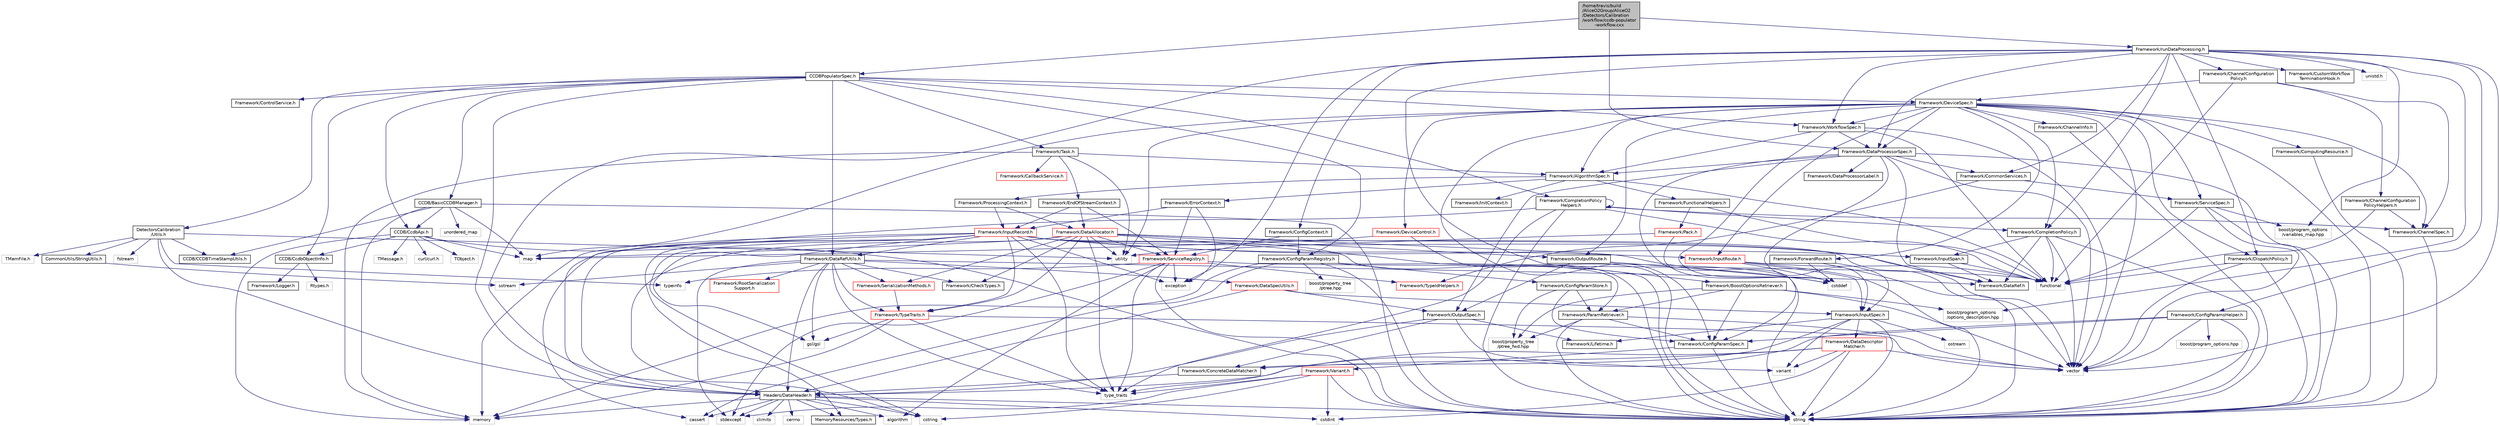digraph "/home/travis/build/AliceO2Group/AliceO2/Detectors/Calibration/workflow/ccdb-populator-workflow.cxx"
{
 // INTERACTIVE_SVG=YES
  bgcolor="transparent";
  edge [fontname="Helvetica",fontsize="10",labelfontname="Helvetica",labelfontsize="10"];
  node [fontname="Helvetica",fontsize="10",shape=record];
  Node0 [label="/home/travis/build\l/AliceO2Group/AliceO2\l/Detectors/Calibration\l/workflow/ccdb-populator\l-workflow.cxx",height=0.2,width=0.4,color="black", fillcolor="grey75", style="filled", fontcolor="black"];
  Node0 -> Node1 [color="midnightblue",fontsize="10",style="solid",fontname="Helvetica"];
  Node1 [label="Framework/DataProcessorSpec.h",height=0.2,width=0.4,color="black",URL="$d0/df4/DataProcessorSpec_8h.html"];
  Node1 -> Node2 [color="midnightblue",fontsize="10",style="solid",fontname="Helvetica"];
  Node2 [label="Framework/AlgorithmSpec.h",height=0.2,width=0.4,color="black",URL="$d0/d14/AlgorithmSpec_8h.html"];
  Node2 -> Node3 [color="midnightblue",fontsize="10",style="solid",fontname="Helvetica"];
  Node3 [label="Framework/ProcessingContext.h",height=0.2,width=0.4,color="black",URL="$de/d6a/ProcessingContext_8h.html"];
  Node3 -> Node4 [color="midnightblue",fontsize="10",style="solid",fontname="Helvetica"];
  Node4 [label="Framework/InputRecord.h",height=0.2,width=0.4,color="red",URL="$d6/d5c/InputRecord_8h.html"];
  Node4 -> Node5 [color="midnightblue",fontsize="10",style="solid",fontname="Helvetica"];
  Node5 [label="Framework/DataRef.h",height=0.2,width=0.4,color="black",URL="$d5/dfb/DataRef_8h.html"];
  Node4 -> Node6 [color="midnightblue",fontsize="10",style="solid",fontname="Helvetica"];
  Node6 [label="Framework/DataRefUtils.h",height=0.2,width=0.4,color="black",URL="$d5/db8/DataRefUtils_8h.html"];
  Node6 -> Node5 [color="midnightblue",fontsize="10",style="solid",fontname="Helvetica"];
  Node6 -> Node7 [color="midnightblue",fontsize="10",style="solid",fontname="Helvetica"];
  Node7 [label="Framework/RootSerialization\lSupport.h",height=0.2,width=0.4,color="red",URL="$db/dff/RootSerializationSupport_8h.html"];
  Node6 -> Node20 [color="midnightblue",fontsize="10",style="solid",fontname="Helvetica"];
  Node20 [label="Framework/SerializationMethods.h",height=0.2,width=0.4,color="red",URL="$d1/d53/SerializationMethods_8h.html",tooltip="Type wrappers for enfording a specific serialization method. "];
  Node20 -> Node21 [color="midnightblue",fontsize="10",style="solid",fontname="Helvetica"];
  Node21 [label="Framework/TypeTraits.h",height=0.2,width=0.4,color="red",URL="$d0/d95/TypeTraits_8h.html"];
  Node21 -> Node22 [color="midnightblue",fontsize="10",style="solid",fontname="Helvetica"];
  Node22 [label="type_traits",height=0.2,width=0.4,color="grey75"];
  Node21 -> Node23 [color="midnightblue",fontsize="10",style="solid",fontname="Helvetica"];
  Node23 [label="vector",height=0.2,width=0.4,color="grey75"];
  Node21 -> Node16 [color="midnightblue",fontsize="10",style="solid",fontname="Helvetica"];
  Node16 [label="memory",height=0.2,width=0.4,color="grey75"];
  Node21 -> Node27 [color="midnightblue",fontsize="10",style="solid",fontname="Helvetica"];
  Node27 [label="gsl/gsl",height=0.2,width=0.4,color="grey75"];
  Node6 -> Node42 [color="midnightblue",fontsize="10",style="solid",fontname="Helvetica"];
  Node42 [label="Framework/DataSpecUtils.h",height=0.2,width=0.4,color="red",URL="$d6/d68/DataSpecUtils_8h.html"];
  Node42 -> Node43 [color="midnightblue",fontsize="10",style="solid",fontname="Helvetica"];
  Node43 [label="Framework/OutputSpec.h",height=0.2,width=0.4,color="black",URL="$db/d2d/OutputSpec_8h.html"];
  Node43 -> Node44 [color="midnightblue",fontsize="10",style="solid",fontname="Helvetica"];
  Node44 [label="Headers/DataHeader.h",height=0.2,width=0.4,color="black",URL="$dc/dcd/DataHeader_8h.html"];
  Node44 -> Node45 [color="midnightblue",fontsize="10",style="solid",fontname="Helvetica"];
  Node45 [label="cstdint",height=0.2,width=0.4,color="grey75"];
  Node44 -> Node16 [color="midnightblue",fontsize="10",style="solid",fontname="Helvetica"];
  Node44 -> Node46 [color="midnightblue",fontsize="10",style="solid",fontname="Helvetica"];
  Node46 [label="cassert",height=0.2,width=0.4,color="grey75"];
  Node44 -> Node47 [color="midnightblue",fontsize="10",style="solid",fontname="Helvetica"];
  Node47 [label="cstring",height=0.2,width=0.4,color="grey75"];
  Node44 -> Node48 [color="midnightblue",fontsize="10",style="solid",fontname="Helvetica"];
  Node48 [label="algorithm",height=0.2,width=0.4,color="grey75"];
  Node44 -> Node49 [color="midnightblue",fontsize="10",style="solid",fontname="Helvetica"];
  Node49 [label="stdexcept",height=0.2,width=0.4,color="grey75"];
  Node44 -> Node50 [color="midnightblue",fontsize="10",style="solid",fontname="Helvetica"];
  Node50 [label="string",height=0.2,width=0.4,color="grey75"];
  Node44 -> Node51 [color="midnightblue",fontsize="10",style="solid",fontname="Helvetica"];
  Node51 [label="climits",height=0.2,width=0.4,color="grey75"];
  Node44 -> Node18 [color="midnightblue",fontsize="10",style="solid",fontname="Helvetica"];
  Node18 [label="MemoryResources/Types.h",height=0.2,width=0.4,color="black",URL="$d7/df8/Types_8h.html"];
  Node44 -> Node52 [color="midnightblue",fontsize="10",style="solid",fontname="Helvetica"];
  Node52 [label="cerrno",height=0.2,width=0.4,color="grey75"];
  Node43 -> Node53 [color="midnightblue",fontsize="10",style="solid",fontname="Helvetica"];
  Node53 [label="Framework/Lifetime.h",height=0.2,width=0.4,color="black",URL="$dc/dca/Lifetime_8h.html"];
  Node43 -> Node54 [color="midnightblue",fontsize="10",style="solid",fontname="Helvetica"];
  Node54 [label="Framework/ConcreteDataMatcher.h",height=0.2,width=0.4,color="black",URL="$d0/d1b/ConcreteDataMatcher_8h.html"];
  Node54 -> Node44 [color="midnightblue",fontsize="10",style="solid",fontname="Helvetica"];
  Node43 -> Node55 [color="midnightblue",fontsize="10",style="solid",fontname="Helvetica"];
  Node55 [label="variant",height=0.2,width=0.4,color="grey75"];
  Node42 -> Node56 [color="midnightblue",fontsize="10",style="solid",fontname="Helvetica"];
  Node56 [label="Framework/InputSpec.h",height=0.2,width=0.4,color="black",URL="$d5/d3f/InputSpec_8h.html"];
  Node56 -> Node53 [color="midnightblue",fontsize="10",style="solid",fontname="Helvetica"];
  Node56 -> Node54 [color="midnightblue",fontsize="10",style="solid",fontname="Helvetica"];
  Node56 -> Node57 [color="midnightblue",fontsize="10",style="solid",fontname="Helvetica"];
  Node57 [label="Framework/DataDescriptor\lMatcher.h",height=0.2,width=0.4,color="red",URL="$d3/da3/DataDescriptorMatcher_8h.html"];
  Node57 -> Node54 [color="midnightblue",fontsize="10",style="solid",fontname="Helvetica"];
  Node57 -> Node44 [color="midnightblue",fontsize="10",style="solid",fontname="Helvetica"];
  Node57 -> Node45 [color="midnightblue",fontsize="10",style="solid",fontname="Helvetica"];
  Node57 -> Node50 [color="midnightblue",fontsize="10",style="solid",fontname="Helvetica"];
  Node57 -> Node55 [color="midnightblue",fontsize="10",style="solid",fontname="Helvetica"];
  Node57 -> Node23 [color="midnightblue",fontsize="10",style="solid",fontname="Helvetica"];
  Node56 -> Node50 [color="midnightblue",fontsize="10",style="solid",fontname="Helvetica"];
  Node56 -> Node74 [color="midnightblue",fontsize="10",style="solid",fontname="Helvetica"];
  Node74 [label="ostream",height=0.2,width=0.4,color="grey75"];
  Node56 -> Node55 [color="midnightblue",fontsize="10",style="solid",fontname="Helvetica"];
  Node42 -> Node44 [color="midnightblue",fontsize="10",style="solid",fontname="Helvetica"];
  Node6 -> Node21 [color="midnightblue",fontsize="10",style="solid",fontname="Helvetica"];
  Node6 -> Node44 [color="midnightblue",fontsize="10",style="solid",fontname="Helvetica"];
  Node6 -> Node77 [color="midnightblue",fontsize="10",style="solid",fontname="Helvetica"];
  Node77 [label="Framework/CheckTypes.h",height=0.2,width=0.4,color="black",URL="$d1/d00/CheckTypes_8h.html"];
  Node6 -> Node27 [color="midnightblue",fontsize="10",style="solid",fontname="Helvetica"];
  Node6 -> Node49 [color="midnightblue",fontsize="10",style="solid",fontname="Helvetica"];
  Node6 -> Node78 [color="midnightblue",fontsize="10",style="solid",fontname="Helvetica"];
  Node78 [label="sstream",height=0.2,width=0.4,color="grey75"];
  Node6 -> Node22 [color="midnightblue",fontsize="10",style="solid",fontname="Helvetica"];
  Node4 -> Node79 [color="midnightblue",fontsize="10",style="solid",fontname="Helvetica"];
  Node79 [label="Framework/InputRoute.h",height=0.2,width=0.4,color="red",URL="$d5/d19/InputRoute_8h.html"];
  Node79 -> Node56 [color="midnightblue",fontsize="10",style="solid",fontname="Helvetica"];
  Node79 -> Node83 [color="midnightblue",fontsize="10",style="solid",fontname="Helvetica"];
  Node83 [label="cstddef",height=0.2,width=0.4,color="grey75"];
  Node79 -> Node50 [color="midnightblue",fontsize="10",style="solid",fontname="Helvetica"];
  Node79 -> Node82 [color="midnightblue",fontsize="10",style="solid",fontname="Helvetica"];
  Node82 [label="functional",height=0.2,width=0.4,color="grey75"];
  Node4 -> Node21 [color="midnightblue",fontsize="10",style="solid",fontname="Helvetica"];
  Node4 -> Node84 [color="midnightblue",fontsize="10",style="solid",fontname="Helvetica"];
  Node84 [label="Framework/InputSpan.h",height=0.2,width=0.4,color="black",URL="$da/d0f/InputSpan_8h.html"];
  Node84 -> Node5 [color="midnightblue",fontsize="10",style="solid",fontname="Helvetica"];
  Node84 -> Node82 [color="midnightblue",fontsize="10",style="solid",fontname="Helvetica"];
  Node4 -> Node18 [color="midnightblue",fontsize="10",style="solid",fontname="Helvetica"];
  Node4 -> Node44 [color="midnightblue",fontsize="10",style="solid",fontname="Helvetica"];
  Node4 -> Node27 [color="midnightblue",fontsize="10",style="solid",fontname="Helvetica"];
  Node4 -> Node50 [color="midnightblue",fontsize="10",style="solid",fontname="Helvetica"];
  Node4 -> Node23 [color="midnightblue",fontsize="10",style="solid",fontname="Helvetica"];
  Node4 -> Node47 [color="midnightblue",fontsize="10",style="solid",fontname="Helvetica"];
  Node4 -> Node46 [color="midnightblue",fontsize="10",style="solid",fontname="Helvetica"];
  Node4 -> Node87 [color="midnightblue",fontsize="10",style="solid",fontname="Helvetica"];
  Node87 [label="exception",height=0.2,width=0.4,color="grey75"];
  Node4 -> Node16 [color="midnightblue",fontsize="10",style="solid",fontname="Helvetica"];
  Node4 -> Node22 [color="midnightblue",fontsize="10",style="solid",fontname="Helvetica"];
  Node3 -> Node88 [color="midnightblue",fontsize="10",style="solid",fontname="Helvetica"];
  Node88 [label="Framework/DataAllocator.h",height=0.2,width=0.4,color="red",URL="$d1/d28/DataAllocator_8h.html"];
  Node88 -> Node98 [color="midnightblue",fontsize="10",style="solid",fontname="Helvetica"];
  Node98 [label="Framework/OutputRoute.h",height=0.2,width=0.4,color="black",URL="$d6/df4/OutputRoute_8h.html"];
  Node98 -> Node43 [color="midnightblue",fontsize="10",style="solid",fontname="Helvetica"];
  Node98 -> Node83 [color="midnightblue",fontsize="10",style="solid",fontname="Helvetica"];
  Node98 -> Node50 [color="midnightblue",fontsize="10",style="solid",fontname="Helvetica"];
  Node88 -> Node21 [color="midnightblue",fontsize="10",style="solid",fontname="Helvetica"];
  Node88 -> Node20 [color="midnightblue",fontsize="10",style="solid",fontname="Helvetica"];
  Node88 -> Node77 [color="midnightblue",fontsize="10",style="solid",fontname="Helvetica"];
  Node88 -> Node101 [color="midnightblue",fontsize="10",style="solid",fontname="Helvetica"];
  Node101 [label="Framework/ServiceRegistry.h",height=0.2,width=0.4,color="red",URL="$d8/d17/ServiceRegistry_8h.html"];
  Node101 -> Node103 [color="midnightblue",fontsize="10",style="solid",fontname="Helvetica"];
  Node103 [label="Framework/TypeIdHelpers.h",height=0.2,width=0.4,color="red",URL="$d2/d9a/TypeIdHelpers_8h.html"];
  Node101 -> Node48 [color="midnightblue",fontsize="10",style="solid",fontname="Helvetica"];
  Node101 -> Node87 [color="midnightblue",fontsize="10",style="solid",fontname="Helvetica"];
  Node101 -> Node82 [color="midnightblue",fontsize="10",style="solid",fontname="Helvetica"];
  Node101 -> Node50 [color="midnightblue",fontsize="10",style="solid",fontname="Helvetica"];
  Node101 -> Node22 [color="midnightblue",fontsize="10",style="solid",fontname="Helvetica"];
  Node101 -> Node106 [color="midnightblue",fontsize="10",style="solid",fontname="Helvetica"];
  Node106 [label="typeinfo",height=0.2,width=0.4,color="grey75"];
  Node101 -> Node49 [color="midnightblue",fontsize="10",style="solid",fontname="Helvetica"];
  Node88 -> Node44 [color="midnightblue",fontsize="10",style="solid",fontname="Helvetica"];
  Node88 -> Node23 [color="midnightblue",fontsize="10",style="solid",fontname="Helvetica"];
  Node88 -> Node32 [color="midnightblue",fontsize="10",style="solid",fontname="Helvetica"];
  Node32 [label="map",height=0.2,width=0.4,color="grey75"];
  Node88 -> Node50 [color="midnightblue",fontsize="10",style="solid",fontname="Helvetica"];
  Node88 -> Node29 [color="midnightblue",fontsize="10",style="solid",fontname="Helvetica"];
  Node29 [label="utility",height=0.2,width=0.4,color="grey75"];
  Node88 -> Node22 [color="midnightblue",fontsize="10",style="solid",fontname="Helvetica"];
  Node88 -> Node83 [color="midnightblue",fontsize="10",style="solid",fontname="Helvetica"];
  Node2 -> Node107 [color="midnightblue",fontsize="10",style="solid",fontname="Helvetica"];
  Node107 [label="Framework/ErrorContext.h",height=0.2,width=0.4,color="black",URL="$d7/dad/ErrorContext_8h.html"];
  Node107 -> Node4 [color="midnightblue",fontsize="10",style="solid",fontname="Helvetica"];
  Node107 -> Node101 [color="midnightblue",fontsize="10",style="solid",fontname="Helvetica"];
  Node107 -> Node87 [color="midnightblue",fontsize="10",style="solid",fontname="Helvetica"];
  Node2 -> Node108 [color="midnightblue",fontsize="10",style="solid",fontname="Helvetica"];
  Node108 [label="Framework/InitContext.h",height=0.2,width=0.4,color="black",URL="$d4/d2b/InitContext_8h.html"];
  Node2 -> Node109 [color="midnightblue",fontsize="10",style="solid",fontname="Helvetica"];
  Node109 [label="Framework/FunctionalHelpers.h",height=0.2,width=0.4,color="black",URL="$de/d9b/FunctionalHelpers_8h.html"];
  Node109 -> Node110 [color="midnightblue",fontsize="10",style="solid",fontname="Helvetica"];
  Node110 [label="Framework/Pack.h",height=0.2,width=0.4,color="red",URL="$dd/dce/Pack_8h.html"];
  Node110 -> Node83 [color="midnightblue",fontsize="10",style="solid",fontname="Helvetica"];
  Node110 -> Node29 [color="midnightblue",fontsize="10",style="solid",fontname="Helvetica"];
  Node109 -> Node82 [color="midnightblue",fontsize="10",style="solid",fontname="Helvetica"];
  Node2 -> Node82 [color="midnightblue",fontsize="10",style="solid",fontname="Helvetica"];
  Node1 -> Node111 [color="midnightblue",fontsize="10",style="solid",fontname="Helvetica"];
  Node111 [label="Framework/ConfigParamSpec.h",height=0.2,width=0.4,color="black",URL="$d0/d1c/ConfigParamSpec_8h.html"];
  Node111 -> Node112 [color="midnightblue",fontsize="10",style="solid",fontname="Helvetica"];
  Node112 [label="Framework/Variant.h",height=0.2,width=0.4,color="red",URL="$de/d56/Variant_8h.html"];
  Node112 -> Node22 [color="midnightblue",fontsize="10",style="solid",fontname="Helvetica"];
  Node112 -> Node47 [color="midnightblue",fontsize="10",style="solid",fontname="Helvetica"];
  Node112 -> Node45 [color="midnightblue",fontsize="10",style="solid",fontname="Helvetica"];
  Node112 -> Node49 [color="midnightblue",fontsize="10",style="solid",fontname="Helvetica"];
  Node112 -> Node50 [color="midnightblue",fontsize="10",style="solid",fontname="Helvetica"];
  Node111 -> Node50 [color="midnightblue",fontsize="10",style="solid",fontname="Helvetica"];
  Node1 -> Node115 [color="midnightblue",fontsize="10",style="solid",fontname="Helvetica"];
  Node115 [label="Framework/DataProcessorLabel.h",height=0.2,width=0.4,color="black",URL="$d1/df2/DataProcessorLabel_8h.html"];
  Node1 -> Node5 [color="midnightblue",fontsize="10",style="solid",fontname="Helvetica"];
  Node1 -> Node56 [color="midnightblue",fontsize="10",style="solid",fontname="Helvetica"];
  Node1 -> Node43 [color="midnightblue",fontsize="10",style="solid",fontname="Helvetica"];
  Node1 -> Node116 [color="midnightblue",fontsize="10",style="solid",fontname="Helvetica"];
  Node116 [label="Framework/CommonServices.h",height=0.2,width=0.4,color="black",URL="$d8/d02/CommonServices_8h.html"];
  Node116 -> Node117 [color="midnightblue",fontsize="10",style="solid",fontname="Helvetica"];
  Node117 [label="Framework/ServiceSpec.h",height=0.2,width=0.4,color="black",URL="$d4/d61/ServiceSpec_8h.html"];
  Node117 -> Node82 [color="midnightblue",fontsize="10",style="solid",fontname="Helvetica"];
  Node117 -> Node50 [color="midnightblue",fontsize="10",style="solid",fontname="Helvetica"];
  Node117 -> Node23 [color="midnightblue",fontsize="10",style="solid",fontname="Helvetica"];
  Node117 -> Node118 [color="midnightblue",fontsize="10",style="solid",fontname="Helvetica"];
  Node118 [label="boost/program_options\l/variables_map.hpp",height=0.2,width=0.4,color="grey75"];
  Node116 -> Node103 [color="midnightblue",fontsize="10",style="solid",fontname="Helvetica"];
  Node1 -> Node50 [color="midnightblue",fontsize="10",style="solid",fontname="Helvetica"];
  Node1 -> Node23 [color="midnightblue",fontsize="10",style="solid",fontname="Helvetica"];
  Node0 -> Node119 [color="midnightblue",fontsize="10",style="solid",fontname="Helvetica"];
  Node119 [label="CCDBPopulatorSpec.h",height=0.2,width=0.4,color="black",URL="$df/df4/CCDBPopulatorSpec_8h.html"];
  Node119 -> Node120 [color="midnightblue",fontsize="10",style="solid",fontname="Helvetica"];
  Node120 [label="Framework/DeviceSpec.h",height=0.2,width=0.4,color="black",URL="$df/de8/DeviceSpec_8h.html"];
  Node120 -> Node121 [color="midnightblue",fontsize="10",style="solid",fontname="Helvetica"];
  Node121 [label="Framework/WorkflowSpec.h",height=0.2,width=0.4,color="black",URL="$df/da1/WorkflowSpec_8h.html"];
  Node121 -> Node1 [color="midnightblue",fontsize="10",style="solid",fontname="Helvetica"];
  Node121 -> Node2 [color="midnightblue",fontsize="10",style="solid",fontname="Helvetica"];
  Node121 -> Node23 [color="midnightblue",fontsize="10",style="solid",fontname="Helvetica"];
  Node121 -> Node82 [color="midnightblue",fontsize="10",style="solid",fontname="Helvetica"];
  Node121 -> Node83 [color="midnightblue",fontsize="10",style="solid",fontname="Helvetica"];
  Node120 -> Node122 [color="midnightblue",fontsize="10",style="solid",fontname="Helvetica"];
  Node122 [label="Framework/ComputingResource.h",height=0.2,width=0.4,color="black",URL="$d8/d62/ComputingResource_8h.html"];
  Node122 -> Node50 [color="midnightblue",fontsize="10",style="solid",fontname="Helvetica"];
  Node120 -> Node1 [color="midnightblue",fontsize="10",style="solid",fontname="Helvetica"];
  Node120 -> Node123 [color="midnightblue",fontsize="10",style="solid",fontname="Helvetica"];
  Node123 [label="Framework/ChannelSpec.h",height=0.2,width=0.4,color="black",URL="$d6/d72/ChannelSpec_8h.html"];
  Node123 -> Node50 [color="midnightblue",fontsize="10",style="solid",fontname="Helvetica"];
  Node120 -> Node124 [color="midnightblue",fontsize="10",style="solid",fontname="Helvetica"];
  Node124 [label="Framework/ChannelInfo.h",height=0.2,width=0.4,color="black",URL="$dd/de5/ChannelInfo_8h.html"];
  Node124 -> Node50 [color="midnightblue",fontsize="10",style="solid",fontname="Helvetica"];
  Node120 -> Node125 [color="midnightblue",fontsize="10",style="solid",fontname="Helvetica"];
  Node125 [label="Framework/DeviceControl.h",height=0.2,width=0.4,color="red",URL="$d2/d2c/DeviceControl_8h.html"];
  Node125 -> Node32 [color="midnightblue",fontsize="10",style="solid",fontname="Helvetica"];
  Node125 -> Node50 [color="midnightblue",fontsize="10",style="solid",fontname="Helvetica"];
  Node120 -> Node2 [color="midnightblue",fontsize="10",style="solid",fontname="Helvetica"];
  Node120 -> Node111 [color="midnightblue",fontsize="10",style="solid",fontname="Helvetica"];
  Node120 -> Node127 [color="midnightblue",fontsize="10",style="solid",fontname="Helvetica"];
  Node127 [label="Framework/ForwardRoute.h",height=0.2,width=0.4,color="black",URL="$d7/d12/ForwardRoute_8h.html"];
  Node127 -> Node56 [color="midnightblue",fontsize="10",style="solid",fontname="Helvetica"];
  Node127 -> Node83 [color="midnightblue",fontsize="10",style="solid",fontname="Helvetica"];
  Node127 -> Node50 [color="midnightblue",fontsize="10",style="solid",fontname="Helvetica"];
  Node120 -> Node79 [color="midnightblue",fontsize="10",style="solid",fontname="Helvetica"];
  Node120 -> Node98 [color="midnightblue",fontsize="10",style="solid",fontname="Helvetica"];
  Node120 -> Node128 [color="midnightblue",fontsize="10",style="solid",fontname="Helvetica"];
  Node128 [label="Framework/CompletionPolicy.h",height=0.2,width=0.4,color="black",URL="$df/dd6/CompletionPolicy_8h.html"];
  Node128 -> Node5 [color="midnightblue",fontsize="10",style="solid",fontname="Helvetica"];
  Node128 -> Node84 [color="midnightblue",fontsize="10",style="solid",fontname="Helvetica"];
  Node128 -> Node82 [color="midnightblue",fontsize="10",style="solid",fontname="Helvetica"];
  Node128 -> Node50 [color="midnightblue",fontsize="10",style="solid",fontname="Helvetica"];
  Node128 -> Node23 [color="midnightblue",fontsize="10",style="solid",fontname="Helvetica"];
  Node120 -> Node91 [color="midnightblue",fontsize="10",style="solid",fontname="Helvetica"];
  Node91 [label="Framework/DispatchPolicy.h",height=0.2,width=0.4,color="black",URL="$da/de6/DispatchPolicy_8h.html"];
  Node91 -> Node82 [color="midnightblue",fontsize="10",style="solid",fontname="Helvetica"];
  Node91 -> Node50 [color="midnightblue",fontsize="10",style="solid",fontname="Helvetica"];
  Node91 -> Node23 [color="midnightblue",fontsize="10",style="solid",fontname="Helvetica"];
  Node120 -> Node117 [color="midnightblue",fontsize="10",style="solid",fontname="Helvetica"];
  Node120 -> Node23 [color="midnightblue",fontsize="10",style="solid",fontname="Helvetica"];
  Node120 -> Node50 [color="midnightblue",fontsize="10",style="solid",fontname="Helvetica"];
  Node120 -> Node32 [color="midnightblue",fontsize="10",style="solid",fontname="Helvetica"];
  Node120 -> Node29 [color="midnightblue",fontsize="10",style="solid",fontname="Helvetica"];
  Node119 -> Node129 [color="midnightblue",fontsize="10",style="solid",fontname="Helvetica"];
  Node129 [label="Framework/ConfigParamRegistry.h",height=0.2,width=0.4,color="black",URL="$de/dc6/ConfigParamRegistry_8h.html"];
  Node129 -> Node130 [color="midnightblue",fontsize="10",style="solid",fontname="Helvetica"];
  Node130 [label="Framework/ParamRetriever.h",height=0.2,width=0.4,color="black",URL="$df/d72/ParamRetriever_8h.html"];
  Node130 -> Node111 [color="midnightblue",fontsize="10",style="solid",fontname="Helvetica"];
  Node130 -> Node131 [color="midnightblue",fontsize="10",style="solid",fontname="Helvetica"];
  Node131 [label="boost/property_tree\l/ptree_fwd.hpp",height=0.2,width=0.4,color="grey75"];
  Node130 -> Node50 [color="midnightblue",fontsize="10",style="solid",fontname="Helvetica"];
  Node130 -> Node23 [color="midnightblue",fontsize="10",style="solid",fontname="Helvetica"];
  Node129 -> Node132 [color="midnightblue",fontsize="10",style="solid",fontname="Helvetica"];
  Node132 [label="Framework/ConfigParamStore.h",height=0.2,width=0.4,color="black",URL="$dd/daf/ConfigParamStore_8h.html"];
  Node132 -> Node130 [color="midnightblue",fontsize="10",style="solid",fontname="Helvetica"];
  Node132 -> Node111 [color="midnightblue",fontsize="10",style="solid",fontname="Helvetica"];
  Node132 -> Node131 [color="midnightblue",fontsize="10",style="solid",fontname="Helvetica"];
  Node129 -> Node133 [color="midnightblue",fontsize="10",style="solid",fontname="Helvetica"];
  Node133 [label="boost/property_tree\l/ptree.hpp",height=0.2,width=0.4,color="grey75"];
  Node129 -> Node16 [color="midnightblue",fontsize="10",style="solid",fontname="Helvetica"];
  Node129 -> Node50 [color="midnightblue",fontsize="10",style="solid",fontname="Helvetica"];
  Node129 -> Node46 [color="midnightblue",fontsize="10",style="solid",fontname="Helvetica"];
  Node119 -> Node134 [color="midnightblue",fontsize="10",style="solid",fontname="Helvetica"];
  Node134 [label="Framework/ControlService.h",height=0.2,width=0.4,color="black",URL="$d2/d43/ControlService_8h.html"];
  Node119 -> Node121 [color="midnightblue",fontsize="10",style="solid",fontname="Helvetica"];
  Node119 -> Node135 [color="midnightblue",fontsize="10",style="solid",fontname="Helvetica"];
  Node135 [label="Framework/Task.h",height=0.2,width=0.4,color="black",URL="$df/d4f/Task_8h.html"];
  Node135 -> Node2 [color="midnightblue",fontsize="10",style="solid",fontname="Helvetica"];
  Node135 -> Node136 [color="midnightblue",fontsize="10",style="solid",fontname="Helvetica"];
  Node136 [label="Framework/CallbackService.h",height=0.2,width=0.4,color="red",URL="$d9/d7f/CallbackService_8h.html"];
  Node135 -> Node139 [color="midnightblue",fontsize="10",style="solid",fontname="Helvetica"];
  Node139 [label="Framework/EndOfStreamContext.h",height=0.2,width=0.4,color="black",URL="$d0/d77/EndOfStreamContext_8h.html"];
  Node139 -> Node4 [color="midnightblue",fontsize="10",style="solid",fontname="Helvetica"];
  Node139 -> Node101 [color="midnightblue",fontsize="10",style="solid",fontname="Helvetica"];
  Node139 -> Node88 [color="midnightblue",fontsize="10",style="solid",fontname="Helvetica"];
  Node135 -> Node29 [color="midnightblue",fontsize="10",style="solid",fontname="Helvetica"];
  Node135 -> Node16 [color="midnightblue",fontsize="10",style="solid",fontname="Helvetica"];
  Node119 -> Node140 [color="midnightblue",fontsize="10",style="solid",fontname="Helvetica"];
  Node140 [label="Framework/CompletionPolicy\lHelpers.h",height=0.2,width=0.4,color="black",URL="$d4/de5/CompletionPolicyHelpers_8h.html"];
  Node140 -> Node123 [color="midnightblue",fontsize="10",style="solid",fontname="Helvetica"];
  Node140 -> Node140 [color="midnightblue",fontsize="10",style="solid",fontname="Helvetica"];
  Node140 -> Node128 [color="midnightblue",fontsize="10",style="solid",fontname="Helvetica"];
  Node140 -> Node44 [color="midnightblue",fontsize="10",style="solid",fontname="Helvetica"];
  Node140 -> Node82 [color="midnightblue",fontsize="10",style="solid",fontname="Helvetica"];
  Node140 -> Node50 [color="midnightblue",fontsize="10",style="solid",fontname="Helvetica"];
  Node140 -> Node22 [color="midnightblue",fontsize="10",style="solid",fontname="Helvetica"];
  Node119 -> Node6 [color="midnightblue",fontsize="10",style="solid",fontname="Helvetica"];
  Node119 -> Node44 [color="midnightblue",fontsize="10",style="solid",fontname="Helvetica"];
  Node119 -> Node141 [color="midnightblue",fontsize="10",style="solid",fontname="Helvetica"];
  Node141 [label="DetectorsCalibration\l/Utils.h",height=0.2,width=0.4,color="black",URL="$d3/de0/Detectors_2Calibration_2include_2DetectorsCalibration_2Utils_8h.html"];
  Node141 -> Node106 [color="midnightblue",fontsize="10",style="solid",fontname="Helvetica"];
  Node141 -> Node29 [color="midnightblue",fontsize="10",style="solid",fontname="Helvetica"];
  Node141 -> Node142 [color="midnightblue",fontsize="10",style="solid",fontname="Helvetica"];
  Node142 [label="fstream",height=0.2,width=0.4,color="grey75"];
  Node141 -> Node143 [color="midnightblue",fontsize="10",style="solid",fontname="Helvetica"];
  Node143 [label="TMemFile.h",height=0.2,width=0.4,color="grey75"];
  Node141 -> Node44 [color="midnightblue",fontsize="10",style="solid",fontname="Helvetica"];
  Node141 -> Node144 [color="midnightblue",fontsize="10",style="solid",fontname="Helvetica"];
  Node144 [label="CommonUtils/StringUtils.h",height=0.2,width=0.4,color="black",URL="$d4/d8f/StringUtils_8h.html"];
  Node144 -> Node78 [color="midnightblue",fontsize="10",style="solid",fontname="Helvetica"];
  Node141 -> Node145 [color="midnightblue",fontsize="10",style="solid",fontname="Helvetica"];
  Node145 [label="CCDB/CCDBTimeStampUtils.h",height=0.2,width=0.4,color="black",URL="$da/d86/CCDBTimeStampUtils_8h.html"];
  Node119 -> Node146 [color="midnightblue",fontsize="10",style="solid",fontname="Helvetica"];
  Node146 [label="CCDB/BasicCCDBManager.h",height=0.2,width=0.4,color="black",URL="$d5/df3/BasicCCDBManager_8h.html"];
  Node146 -> Node147 [color="midnightblue",fontsize="10",style="solid",fontname="Helvetica"];
  Node147 [label="CCDB/CcdbApi.h",height=0.2,width=0.4,color="black",URL="$dd/d3e/CcdbApi_8h.html"];
  Node147 -> Node50 [color="midnightblue",fontsize="10",style="solid",fontname="Helvetica"];
  Node147 -> Node16 [color="midnightblue",fontsize="10",style="solid",fontname="Helvetica"];
  Node147 -> Node32 [color="midnightblue",fontsize="10",style="solid",fontname="Helvetica"];
  Node147 -> Node148 [color="midnightblue",fontsize="10",style="solid",fontname="Helvetica"];
  Node148 [label="curl/curl.h",height=0.2,width=0.4,color="grey75"];
  Node147 -> Node149 [color="midnightblue",fontsize="10",style="solid",fontname="Helvetica"];
  Node149 [label="TObject.h",height=0.2,width=0.4,color="grey75"];
  Node147 -> Node11 [color="midnightblue",fontsize="10",style="solid",fontname="Helvetica"];
  Node11 [label="TMessage.h",height=0.2,width=0.4,color="grey75"];
  Node147 -> Node150 [color="midnightblue",fontsize="10",style="solid",fontname="Helvetica"];
  Node150 [label="CCDB/CcdbObjectInfo.h",height=0.2,width=0.4,color="black",URL="$d4/dab/CcdbObjectInfo_8h.html"];
  Node150 -> Node151 [color="midnightblue",fontsize="10",style="solid",fontname="Helvetica"];
  Node151 [label="Rtypes.h",height=0.2,width=0.4,color="grey75"];
  Node150 -> Node152 [color="midnightblue",fontsize="10",style="solid",fontname="Helvetica"];
  Node152 [label="Framework/Logger.h",height=0.2,width=0.4,color="black",URL="$dd/da4/Logger_8h.html"];
  Node146 -> Node145 [color="midnightblue",fontsize="10",style="solid",fontname="Helvetica"];
  Node146 -> Node50 [color="midnightblue",fontsize="10",style="solid",fontname="Helvetica"];
  Node146 -> Node32 [color="midnightblue",fontsize="10",style="solid",fontname="Helvetica"];
  Node146 -> Node67 [color="midnightblue",fontsize="10",style="solid",fontname="Helvetica"];
  Node67 [label="unordered_map",height=0.2,width=0.4,color="grey75"];
  Node146 -> Node16 [color="midnightblue",fontsize="10",style="solid",fontname="Helvetica"];
  Node119 -> Node147 [color="midnightblue",fontsize="10",style="solid",fontname="Helvetica"];
  Node119 -> Node150 [color="midnightblue",fontsize="10",style="solid",fontname="Helvetica"];
  Node0 -> Node153 [color="midnightblue",fontsize="10",style="solid",fontname="Helvetica"];
  Node153 [label="Framework/runDataProcessing.h",height=0.2,width=0.4,color="black",URL="$db/dd0/runDataProcessing_8h.html"];
  Node153 -> Node154 [color="midnightblue",fontsize="10",style="solid",fontname="Helvetica"];
  Node154 [label="Framework/ChannelConfiguration\lPolicy.h",height=0.2,width=0.4,color="black",URL="$dd/d0f/ChannelConfigurationPolicy_8h.html"];
  Node154 -> Node155 [color="midnightblue",fontsize="10",style="solid",fontname="Helvetica"];
  Node155 [label="Framework/ChannelConfiguration\lPolicyHelpers.h",height=0.2,width=0.4,color="black",URL="$d6/d05/ChannelConfigurationPolicyHelpers_8h.html"];
  Node155 -> Node123 [color="midnightblue",fontsize="10",style="solid",fontname="Helvetica"];
  Node155 -> Node82 [color="midnightblue",fontsize="10",style="solid",fontname="Helvetica"];
  Node154 -> Node123 [color="midnightblue",fontsize="10",style="solid",fontname="Helvetica"];
  Node154 -> Node120 [color="midnightblue",fontsize="10",style="solid",fontname="Helvetica"];
  Node154 -> Node82 [color="midnightblue",fontsize="10",style="solid",fontname="Helvetica"];
  Node153 -> Node128 [color="midnightblue",fontsize="10",style="solid",fontname="Helvetica"];
  Node153 -> Node91 [color="midnightblue",fontsize="10",style="solid",fontname="Helvetica"];
  Node153 -> Node156 [color="midnightblue",fontsize="10",style="solid",fontname="Helvetica"];
  Node156 [label="Framework/ConfigParamsHelper.h",height=0.2,width=0.4,color="black",URL="$dd/d2b/ConfigParamsHelper_8h.html"];
  Node156 -> Node111 [color="midnightblue",fontsize="10",style="solid",fontname="Helvetica"];
  Node156 -> Node157 [color="midnightblue",fontsize="10",style="solid",fontname="Helvetica"];
  Node157 [label="boost/program_options.hpp",height=0.2,width=0.4,color="grey75"];
  Node156 -> Node50 [color="midnightblue",fontsize="10",style="solid",fontname="Helvetica"];
  Node156 -> Node23 [color="midnightblue",fontsize="10",style="solid",fontname="Helvetica"];
  Node156 -> Node22 [color="midnightblue",fontsize="10",style="solid",fontname="Helvetica"];
  Node153 -> Node1 [color="midnightblue",fontsize="10",style="solid",fontname="Helvetica"];
  Node153 -> Node121 [color="midnightblue",fontsize="10",style="solid",fontname="Helvetica"];
  Node153 -> Node158 [color="midnightblue",fontsize="10",style="solid",fontname="Helvetica"];
  Node158 [label="Framework/ConfigContext.h",height=0.2,width=0.4,color="black",URL="$d7/d2e/ConfigContext_8h.html"];
  Node158 -> Node129 [color="midnightblue",fontsize="10",style="solid",fontname="Helvetica"];
  Node158 -> Node101 [color="midnightblue",fontsize="10",style="solid",fontname="Helvetica"];
  Node153 -> Node159 [color="midnightblue",fontsize="10",style="solid",fontname="Helvetica"];
  Node159 [label="Framework/BoostOptionsRetriever.h",height=0.2,width=0.4,color="black",URL="$d3/d7e/BoostOptionsRetriever_8h.html"];
  Node159 -> Node111 [color="midnightblue",fontsize="10",style="solid",fontname="Helvetica"];
  Node159 -> Node130 [color="midnightblue",fontsize="10",style="solid",fontname="Helvetica"];
  Node159 -> Node131 [color="midnightblue",fontsize="10",style="solid",fontname="Helvetica"];
  Node159 -> Node160 [color="midnightblue",fontsize="10",style="solid",fontname="Helvetica"];
  Node160 [label="boost/program_options\l/options_description.hpp",height=0.2,width=0.4,color="grey75"];
  Node159 -> Node23 [color="midnightblue",fontsize="10",style="solid",fontname="Helvetica"];
  Node153 -> Node161 [color="midnightblue",fontsize="10",style="solid",fontname="Helvetica"];
  Node161 [label="Framework/CustomWorkflow\lTerminationHook.h",height=0.2,width=0.4,color="black",URL="$da/def/CustomWorkflowTerminationHook_8h.html"];
  Node153 -> Node116 [color="midnightblue",fontsize="10",style="solid",fontname="Helvetica"];
  Node153 -> Node160 [color="midnightblue",fontsize="10",style="solid",fontname="Helvetica"];
  Node153 -> Node118 [color="midnightblue",fontsize="10",style="solid",fontname="Helvetica"];
  Node153 -> Node162 [color="midnightblue",fontsize="10",style="solid",fontname="Helvetica"];
  Node162 [label="unistd.h",height=0.2,width=0.4,color="grey75"];
  Node153 -> Node23 [color="midnightblue",fontsize="10",style="solid",fontname="Helvetica"];
  Node153 -> Node47 [color="midnightblue",fontsize="10",style="solid",fontname="Helvetica"];
  Node153 -> Node87 [color="midnightblue",fontsize="10",style="solid",fontname="Helvetica"];
}
